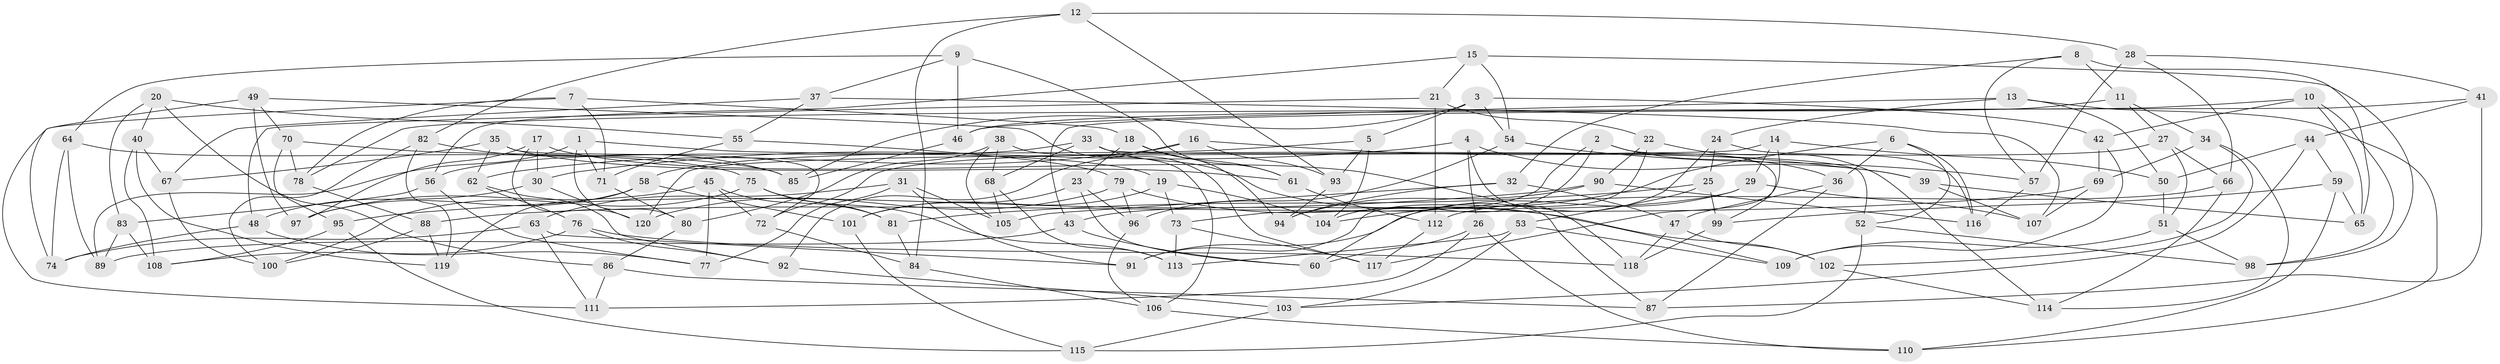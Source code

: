 // coarse degree distribution, {5: 0.09090909090909091, 6: 0.45454545454545453, 4: 0.4155844155844156, 3: 0.03896103896103896}
// Generated by graph-tools (version 1.1) at 2025/52/02/27/25 19:52:27]
// undirected, 120 vertices, 240 edges
graph export_dot {
graph [start="1"]
  node [color=gray90,style=filled];
  1;
  2;
  3;
  4;
  5;
  6;
  7;
  8;
  9;
  10;
  11;
  12;
  13;
  14;
  15;
  16;
  17;
  18;
  19;
  20;
  21;
  22;
  23;
  24;
  25;
  26;
  27;
  28;
  29;
  30;
  31;
  32;
  33;
  34;
  35;
  36;
  37;
  38;
  39;
  40;
  41;
  42;
  43;
  44;
  45;
  46;
  47;
  48;
  49;
  50;
  51;
  52;
  53;
  54;
  55;
  56;
  57;
  58;
  59;
  60;
  61;
  62;
  63;
  64;
  65;
  66;
  67;
  68;
  69;
  70;
  71;
  72;
  73;
  74;
  75;
  76;
  77;
  78;
  79;
  80;
  81;
  82;
  83;
  84;
  85;
  86;
  87;
  88;
  89;
  90;
  91;
  92;
  93;
  94;
  95;
  96;
  97;
  98;
  99;
  100;
  101;
  102;
  103;
  104;
  105;
  106;
  107;
  108;
  109;
  110;
  111;
  112;
  113;
  114;
  115;
  116;
  117;
  118;
  119;
  120;
  1 -- 89;
  1 -- 71;
  1 -- 19;
  1 -- 80;
  2 -- 73;
  2 -- 99;
  2 -- 36;
  2 -- 104;
  3 -- 85;
  3 -- 54;
  3 -- 5;
  3 -- 42;
  4 -- 30;
  4 -- 118;
  4 -- 26;
  4 -- 39;
  5 -- 104;
  5 -- 58;
  5 -- 93;
  6 -- 52;
  6 -- 104;
  6 -- 36;
  6 -- 116;
  7 -- 71;
  7 -- 18;
  7 -- 111;
  7 -- 78;
  8 -- 32;
  8 -- 57;
  8 -- 65;
  8 -- 11;
  9 -- 37;
  9 -- 46;
  9 -- 64;
  9 -- 61;
  10 -- 98;
  10 -- 78;
  10 -- 65;
  10 -- 42;
  11 -- 34;
  11 -- 46;
  11 -- 27;
  12 -- 84;
  12 -- 28;
  12 -- 82;
  12 -- 93;
  13 -- 46;
  13 -- 24;
  13 -- 50;
  13 -- 110;
  14 -- 50;
  14 -- 117;
  14 -- 29;
  14 -- 120;
  15 -- 21;
  15 -- 98;
  15 -- 54;
  15 -- 56;
  16 -- 39;
  16 -- 62;
  16 -- 93;
  16 -- 92;
  17 -- 87;
  17 -- 120;
  17 -- 97;
  17 -- 30;
  18 -- 61;
  18 -- 23;
  18 -- 94;
  19 -- 104;
  19 -- 73;
  19 -- 101;
  20 -- 86;
  20 -- 83;
  20 -- 40;
  20 -- 55;
  21 -- 22;
  21 -- 112;
  21 -- 48;
  22 -- 91;
  22 -- 114;
  22 -- 90;
  23 -- 96;
  23 -- 101;
  23 -- 60;
  24 -- 60;
  24 -- 116;
  24 -- 25;
  25 -- 81;
  25 -- 53;
  25 -- 99;
  26 -- 111;
  26 -- 110;
  26 -- 60;
  27 -- 66;
  27 -- 51;
  27 -- 72;
  28 -- 41;
  28 -- 57;
  28 -- 66;
  29 -- 91;
  29 -- 43;
  29 -- 107;
  30 -- 48;
  30 -- 120;
  31 -- 77;
  31 -- 91;
  31 -- 63;
  31 -- 105;
  32 -- 47;
  32 -- 105;
  32 -- 94;
  33 -- 68;
  33 -- 56;
  33 -- 52;
  33 -- 109;
  34 -- 102;
  34 -- 69;
  34 -- 114;
  35 -- 62;
  35 -- 67;
  35 -- 72;
  35 -- 61;
  36 -- 87;
  36 -- 47;
  37 -- 55;
  37 -- 67;
  37 -- 107;
  38 -- 105;
  38 -- 106;
  38 -- 68;
  38 -- 80;
  39 -- 65;
  39 -- 107;
  40 -- 108;
  40 -- 119;
  40 -- 67;
  41 -- 43;
  41 -- 44;
  41 -- 87;
  42 -- 109;
  42 -- 69;
  43 -- 89;
  43 -- 60;
  44 -- 59;
  44 -- 103;
  44 -- 50;
  45 -- 77;
  45 -- 72;
  45 -- 81;
  45 -- 97;
  46 -- 85;
  47 -- 102;
  47 -- 118;
  48 -- 74;
  48 -- 77;
  49 -- 74;
  49 -- 117;
  49 -- 97;
  49 -- 70;
  50 -- 51;
  51 -- 98;
  51 -- 109;
  52 -- 115;
  52 -- 98;
  53 -- 109;
  53 -- 103;
  53 -- 113;
  54 -- 57;
  54 -- 96;
  55 -- 71;
  55 -- 79;
  56 -- 77;
  56 -- 83;
  57 -- 116;
  58 -- 97;
  58 -- 101;
  58 -- 119;
  59 -- 99;
  59 -- 65;
  59 -- 110;
  61 -- 112;
  62 -- 92;
  62 -- 76;
  63 -- 91;
  63 -- 74;
  63 -- 111;
  64 -- 75;
  64 -- 74;
  64 -- 89;
  66 -- 112;
  66 -- 114;
  67 -- 100;
  68 -- 113;
  68 -- 105;
  69 -- 88;
  69 -- 107;
  70 -- 78;
  70 -- 95;
  70 -- 85;
  71 -- 80;
  72 -- 84;
  73 -- 113;
  73 -- 117;
  75 -- 113;
  75 -- 100;
  75 -- 81;
  76 -- 118;
  76 -- 92;
  76 -- 108;
  78 -- 88;
  79 -- 102;
  79 -- 96;
  79 -- 120;
  80 -- 86;
  81 -- 84;
  82 -- 119;
  82 -- 85;
  82 -- 100;
  83 -- 89;
  83 -- 108;
  84 -- 106;
  86 -- 111;
  86 -- 87;
  88 -- 119;
  88 -- 100;
  90 -- 94;
  90 -- 95;
  90 -- 116;
  92 -- 103;
  93 -- 94;
  95 -- 115;
  95 -- 108;
  96 -- 106;
  99 -- 118;
  101 -- 115;
  102 -- 114;
  103 -- 115;
  106 -- 110;
  112 -- 117;
}
